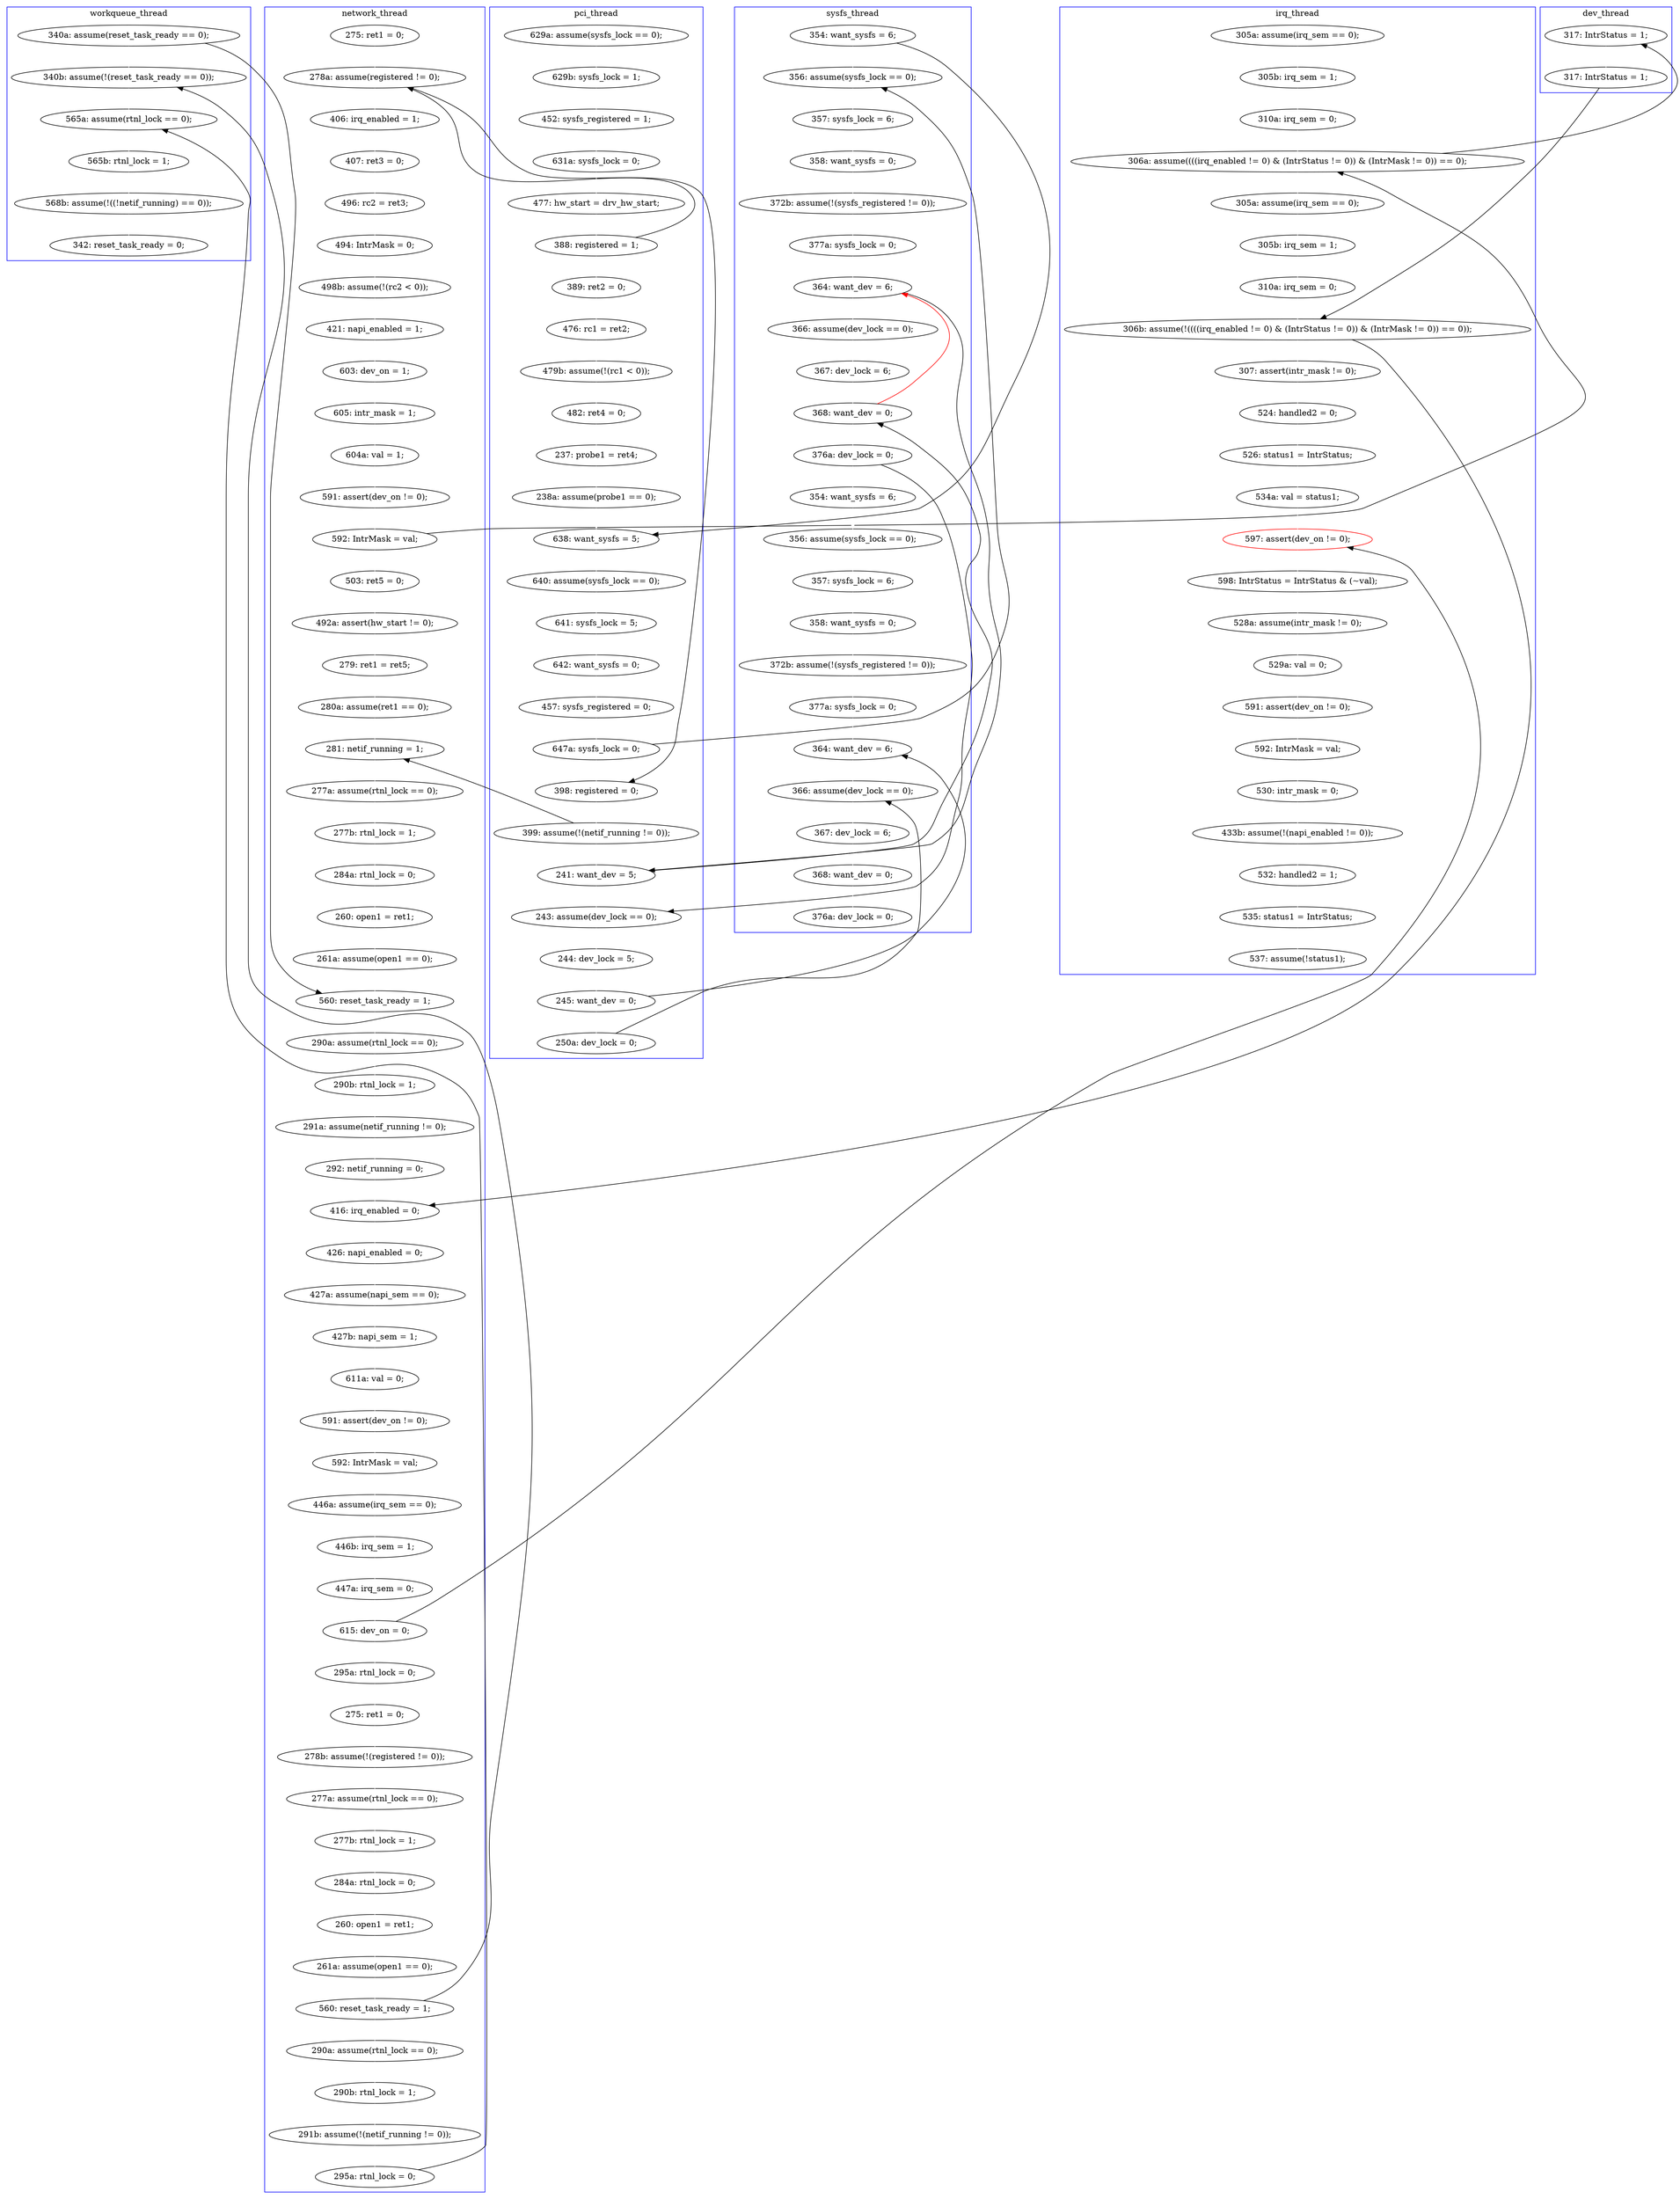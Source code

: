 digraph Counterexample {
	152 -> 154 [color = white, style = solid]
	157 -> 158 [color = white, style = solid]
	29 -> 34 [color = white, style = solid]
	86 -> 110 [color = black, style = solid, constraint = false]
	201 -> 217 [color = black, style = solid, constraint = false]
	129 -> 167 [color = black, style = solid, constraint = false]
	230 -> 231 [color = white, style = solid]
	275 -> 291 [color = white, style = solid]
	303 -> 304 [color = white, style = solid]
	65 -> 67 [color = white, style = solid]
	98 -> 156 [color = white, style = solid]
	150 -> 153 [color = white, style = solid]
	42 -> 49 [color = white, style = solid]
	110 -> 134 [color = white, style = solid]
	141 -> 224 [color = black, style = solid, constraint = false]
	163 -> 167 [color = white, style = solid]
	197 -> 198 [color = white, style = solid]
	210 -> 212 [color = white, style = solid]
	80 -> 81 [color = white, style = solid]
	139 -> 145 [color = white, style = solid]
	86 -> 93 [color = white, style = solid]
	108 -> 110 [color = white, style = solid]
	137 -> 139 [color = white, style = solid]
	128 -> 136 [color = white, style = solid]
	77 -> 80 [color = white, style = solid]
	127 -> 128 [color = white, style = solid]
	279 -> 281 [color = white, style = solid]
	242 -> 250 [color = white, style = solid]
	238 -> 242 [color = white, style = solid]
	160 -> 163 [color = white, style = solid]
	54 -> 63 [color = white, style = solid]
	271 -> 276 [color = white, style = solid]
	217 -> 218 [color = white, style = solid]
	270 -> 271 [color = white, style = solid]
	67 -> 69 [color = white, style = solid]
	81 -> 88 [color = white, style = solid]
	40 -> 42 [color = white, style = solid]
	254 -> 256 [color = white, style = solid]
	271 -> 275 [color = black, style = solid, constraint = false]
	256 -> 257 [color = white, style = solid]
	222 -> 229 [color = white, style = solid]
	294 -> 303 [color = black, style = solid, constraint = false]
	129 -> 260 [color = white, style = solid]
	76 -> 82 [color = white, style = solid]
	141 -> 150 [color = white, style = solid]
	215 -> 217 [color = white, style = solid]
	259 -> 261 [color = white, style = solid]
	94 -> 95 [color = white, style = solid]
	184 -> 185 [color = white, style = solid]
	123 -> 224 [color = white, style = solid]
	50 -> 77 [color = white, style = solid]
	204 -> 210 [color = white, style = solid]
	139 -> 180 [color = black, style = solid, constraint = false]
	293 -> 299 [color = black, style = solid, constraint = false]
	110 -> 117 [color = black, style = solid, constraint = false]
	64 -> 65 [color = white, style = solid]
	136 -> 141 [color = white, style = solid]
	284 -> 286 [color = white, style = solid]
	277 -> 278 [color = white, style = solid]
	224 -> 225 [color = white, style = solid]
	292 -> 293 [color = white, style = solid]
	299 -> 303 [color = white, style = solid]
	167 -> 171 [color = white, style = solid]
	283 -> 284 [color = white, style = solid]
	278 -> 271 [color = red, style = solid, constraint = false]
	265 -> 267 [color = white, style = solid]
	174 -> 175 [color = white, style = solid]
	154 -> 215 [color = white, style = solid]
	125 -> 126 [color = white, style = solid]
	267 -> 314 [color = white, style = solid]
	282 -> 283 [color = white, style = solid]
	120 -> 139 [color = black, style = solid, constraint = false]
	212 -> 230 [color = white, style = solid]
	49 -> 54 [color = black, style = solid, constraint = false]
	297 -> 299 [color = white, style = solid]
	95 -> 98 [color = white, style = solid]
	246 -> 254 [color = white, style = solid]
	172 -> 174 [color = white, style = solid]
	251 -> 259 [color = white, style = solid]
	275 -> 278 [color = black, style = solid, constraint = false]
	190 -> 192 [color = white, style = solid]
	186 -> 190 [color = white, style = solid]
	286 -> 297 [color = white, style = solid]
	134 -> 135 [color = white, style = solid]
	159 -> 160 [color = white, style = solid]
	63 -> 64 [color = white, style = solid]
	278 -> 279 [color = white, style = solid]
	231 -> 234 [color = white, style = solid]
	103 -> 104 [color = white, style = solid]
	192 -> 193 [color = white, style = solid]
	201 -> 204 [color = white, style = solid]
	117 -> 120 [color = white, style = solid]
	28 -> 29 [color = white, style = solid]
	291 -> 292 [color = white, style = solid]
	85 -> 86 [color = white, style = solid]
	104 -> 108 [color = white, style = solid]
	145 -> 152 [color = white, style = solid]
	199 -> 201 [color = white, style = solid]
	232 -> 246 [color = white, style = solid]
	293 -> 294 [color = white, style = solid]
	180 -> 184 [color = white, style = solid]
	279 -> 291 [color = black, style = solid, constraint = false]
	264 -> 265 [color = white, style = solid]
	229 -> 232 [color = white, style = solid]
	250 -> 251 [color = white, style = solid]
	93 -> 94 [color = white, style = solid]
	52 -> 54 [color = white, style = solid]
	235 -> 238 [color = white, style = solid]
	83 -> 85 [color = white, style = solid]
	158 -> 159 [color = white, style = solid]
	218 -> 221 [color = white, style = solid]
	276 -> 277 [color = white, style = solid]
	156 -> 157 [color = white, style = solid]
	91 -> 125 [color = white, style = solid]
	261 -> 264 [color = black, style = solid, constraint = false]
	69 -> 72 [color = white, style = solid]
	153 -> 275 [color = white, style = solid]
	126 -> 127 [color = white, style = solid]
	171 -> 172 [color = white, style = solid]
	153 -> 156 [color = black, style = solid, constraint = false]
	304 -> 305 [color = white, style = solid]
	193 -> 197 [color = white, style = solid]
	82 -> 83 [color = white, style = solid]
	72 -> 76 [color = white, style = solid]
	123 -> 125 [color = black, style = solid, constraint = false]
	281 -> 282 [color = white, style = solid]
	135 -> 137 [color = white, style = solid]
	185 -> 186 [color = white, style = solid]
	257 -> 311 [color = white, style = solid]
	175 -> 180 [color = white, style = solid]
	88 -> 91 [color = white, style = solid]
	234 -> 235 [color = white, style = solid]
	228 -> 270 [color = white, style = solid]
	54 -> 150 [color = black, style = solid, constraint = false]
	34 -> 40 [color = white, style = solid]
	260 -> 264 [color = white, style = solid]
	242 -> 260 [color = black, style = solid, constraint = false]
	221 -> 222 [color = white, style = solid]
	226 -> 228 [color = white, style = solid]
	225 -> 226 [color = white, style = solid]
	198 -> 199 [color = white, style = solid]
	305 -> 306 [color = white, style = solid]
	49 -> 50 [color = white, style = solid]
	subgraph cluster3 {
		label = irq_thread
		color = blue
		154  [label = "526: status1 = IntrStatus;"]
		139  [label = "306b: assume(!((((irq_enabled != 0) & (IntrStatus != 0)) & (IntrMask != 0)) == 0));"]
		257  [label = "535: status1 = IntrStatus;"]
		232  [label = "592: IntrMask = val;"]
		137  [label = "310a: irq_sem = 0;"]
		217  [label = "597: assert(dev_on != 0);", color = red]
		246  [label = "530: intr_mask = 0;"]
		134  [label = "305a: assume(irq_sem == 0);"]
		110  [label = "306a: assume((((irq_enabled != 0) & (IntrStatus != 0)) & (IntrMask != 0)) == 0);"]
		221  [label = "528a: assume(intr_mask != 0);"]
		311  [label = "537: assume(!status1);"]
		218  [label = "598: IntrStatus = IntrStatus & (~val);"]
		222  [label = "529a: val = 0;"]
		215  [label = "534a: val = status1;"]
		108  [label = "310a: irq_sem = 0;"]
		229  [label = "591: assert(dev_on != 0);"]
		145  [label = "307: assert(intr_mask != 0);"]
		256  [label = "532: handled2 = 1;"]
		103  [label = "305a: assume(irq_sem == 0);"]
		152  [label = "524: handled2 = 0;"]
		135  [label = "305b: irq_sem = 1;"]
		104  [label = "305b: irq_sem = 1;"]
		254  [label = "433b: assume(!(napi_enabled != 0));"]
	}
	subgraph cluster7 {
		label = dev_thread
		color = blue
		120  [label = "317: IntrStatus = 1;"]
		117  [label = "317: IntrStatus = 1;"]
	}
	subgraph cluster5 {
		label = workqueue_thread
		color = blue
		314  [label = "342: reset_task_ready = 0;"]
		265  [label = "565b: rtnl_lock = 1;"]
		267  [label = "568b: assume(!((!netif_running) == 0));"]
		264  [label = "565a: assume(rtnl_lock == 0);"]
		129  [label = "340a: assume(reset_task_ready == 0);"]
		260  [label = "340b: assume(!(reset_task_ready == 0));"]
	}
	subgraph cluster2 {
		label = network_thread
		color = blue
		238  [label = "261a: assume(open1 == 0);"]
		201  [label = "615: dev_on = 0;"]
		93  [label = "503: ret5 = 0;"]
		235  [label = "260: open1 = ret1;"]
		251  [label = "290b: rtnl_lock = 1;"]
		234  [label = "284a: rtnl_lock = 0;"]
		160  [label = "260: open1 = ret1;"]
		67  [label = "494: IntrMask = 0;"]
		193  [label = "592: IntrMask = val;"]
		186  [label = "427b: napi_sem = 1;"]
		210  [label = "275: ret1 = 0;"]
		76  [label = "603: dev_on = 1;"]
		198  [label = "446b: irq_sem = 1;"]
		204  [label = "295a: rtnl_lock = 0;"]
		85  [label = "591: assert(dev_on != 0);"]
		190  [label = "611a: val = 0;"]
		72  [label = "421: napi_enabled = 1;"]
		63  [label = "406: irq_enabled = 1;"]
		83  [label = "604a: val = 1;"]
		250  [label = "290a: assume(rtnl_lock == 0);"]
		199  [label = "447a: irq_sem = 0;"]
		171  [label = "290a: assume(rtnl_lock == 0);"]
		259  [label = "291b: assume(!(netif_running != 0));"]
		65  [label = "496: rc2 = ret3;"]
		197  [label = "446a: assume(irq_sem == 0);"]
		64  [label = "407: ret3 = 0;"]
		86  [label = "592: IntrMask = val;"]
		98  [label = "280a: assume(ret1 == 0);"]
		180  [label = "416: irq_enabled = 0;"]
		157  [label = "277a: assume(rtnl_lock == 0);"]
		231  [label = "277b: rtnl_lock = 1;"]
		185  [label = "427a: assume(napi_sem == 0);"]
		158  [label = "277b: rtnl_lock = 1;"]
		184  [label = "426: napi_enabled = 0;"]
		95  [label = "279: ret1 = ret5;"]
		159  [label = "284a: rtnl_lock = 0;"]
		82  [label = "605: intr_mask = 1;"]
		242  [label = "560: reset_task_ready = 1;"]
		156  [label = "281: netif_running = 1;"]
		94  [label = "492a: assert(hw_start != 0);"]
		172  [label = "290b: rtnl_lock = 1;"]
		163  [label = "261a: assume(open1 == 0);"]
		54  [label = "278a: assume(registered != 0);"]
		261  [label = "295a: rtnl_lock = 0;"]
		175  [label = "292: netif_running = 0;"]
		52  [label = "275: ret1 = 0;"]
		174  [label = "291a: assume(netif_running != 0);"]
		167  [label = "560: reset_task_ready = 1;"]
		192  [label = "591: assert(dev_on != 0);"]
		230  [label = "277a: assume(rtnl_lock == 0);"]
		212  [label = "278b: assume(!(registered != 0));"]
		69  [label = "498b: assume(!(rc2 < 0));"]
	}
	subgraph cluster6 {
		label = sysfs_thread
		color = blue
		281  [label = "354: want_sysfs = 6;"]
		306  [label = "376a: dev_lock = 0;"]
		276  [label = "366: assume(dev_lock == 0);"]
		279  [label = "376a: dev_lock = 0;"]
		123  [label = "354: want_sysfs = 6;"]
		283  [label = "357: sysfs_lock = 6;"]
		297  [label = "377a: sysfs_lock = 0;"]
		304  [label = "367: dev_lock = 6;"]
		278  [label = "368: want_dev = 0;"]
		303  [label = "366: assume(dev_lock == 0);"]
		282  [label = "356: assume(sysfs_lock == 0);"]
		299  [label = "364: want_dev = 6;"]
		224  [label = "356: assume(sysfs_lock == 0);"]
		228  [label = "372b: assume(!(sysfs_registered != 0));"]
		271  [label = "364: want_dev = 6;"]
		270  [label = "377a: sysfs_lock = 0;"]
		225  [label = "357: sysfs_lock = 6;"]
		277  [label = "367: dev_lock = 6;"]
		284  [label = "358: want_sysfs = 0;"]
		305  [label = "368: want_dev = 0;"]
		226  [label = "358: want_sysfs = 0;"]
		286  [label = "372b: assume(!(sysfs_registered != 0));"]
	}
	subgraph cluster1 {
		label = pci_thread
		color = blue
		292  [label = "244: dev_lock = 5;"]
		126  [label = "640: assume(sysfs_lock == 0);"]
		80  [label = "479b: assume(!(rc1 < 0));"]
		127  [label = "641: sysfs_lock = 5;"]
		81  [label = "482: ret4 = 0;"]
		42  [label = "477: hw_start = drv_hw_start;"]
		128  [label = "642: want_sysfs = 0;"]
		50  [label = "389: ret2 = 0;"]
		153  [label = "399: assume(!(netif_running != 0));"]
		293  [label = "245: want_dev = 0;"]
		28  [label = "629a: assume(sysfs_lock == 0);"]
		125  [label = "638: want_sysfs = 5;"]
		150  [label = "398: registered = 0;"]
		294  [label = "250a: dev_lock = 0;"]
		275  [label = "241: want_dev = 5;"]
		77  [label = "476: rc1 = ret2;"]
		91  [label = "238a: assume(probe1 == 0);"]
		88  [label = "237: probe1 = ret4;"]
		49  [label = "388: registered = 1;"]
		141  [label = "647a: sysfs_lock = 0;"]
		29  [label = "629b: sysfs_lock = 1;"]
		40  [label = "631a: sysfs_lock = 0;"]
		136  [label = "457: sysfs_registered = 0;"]
		291  [label = "243: assume(dev_lock == 0);"]
		34  [label = "452: sysfs_registered = 1;"]
	}
}